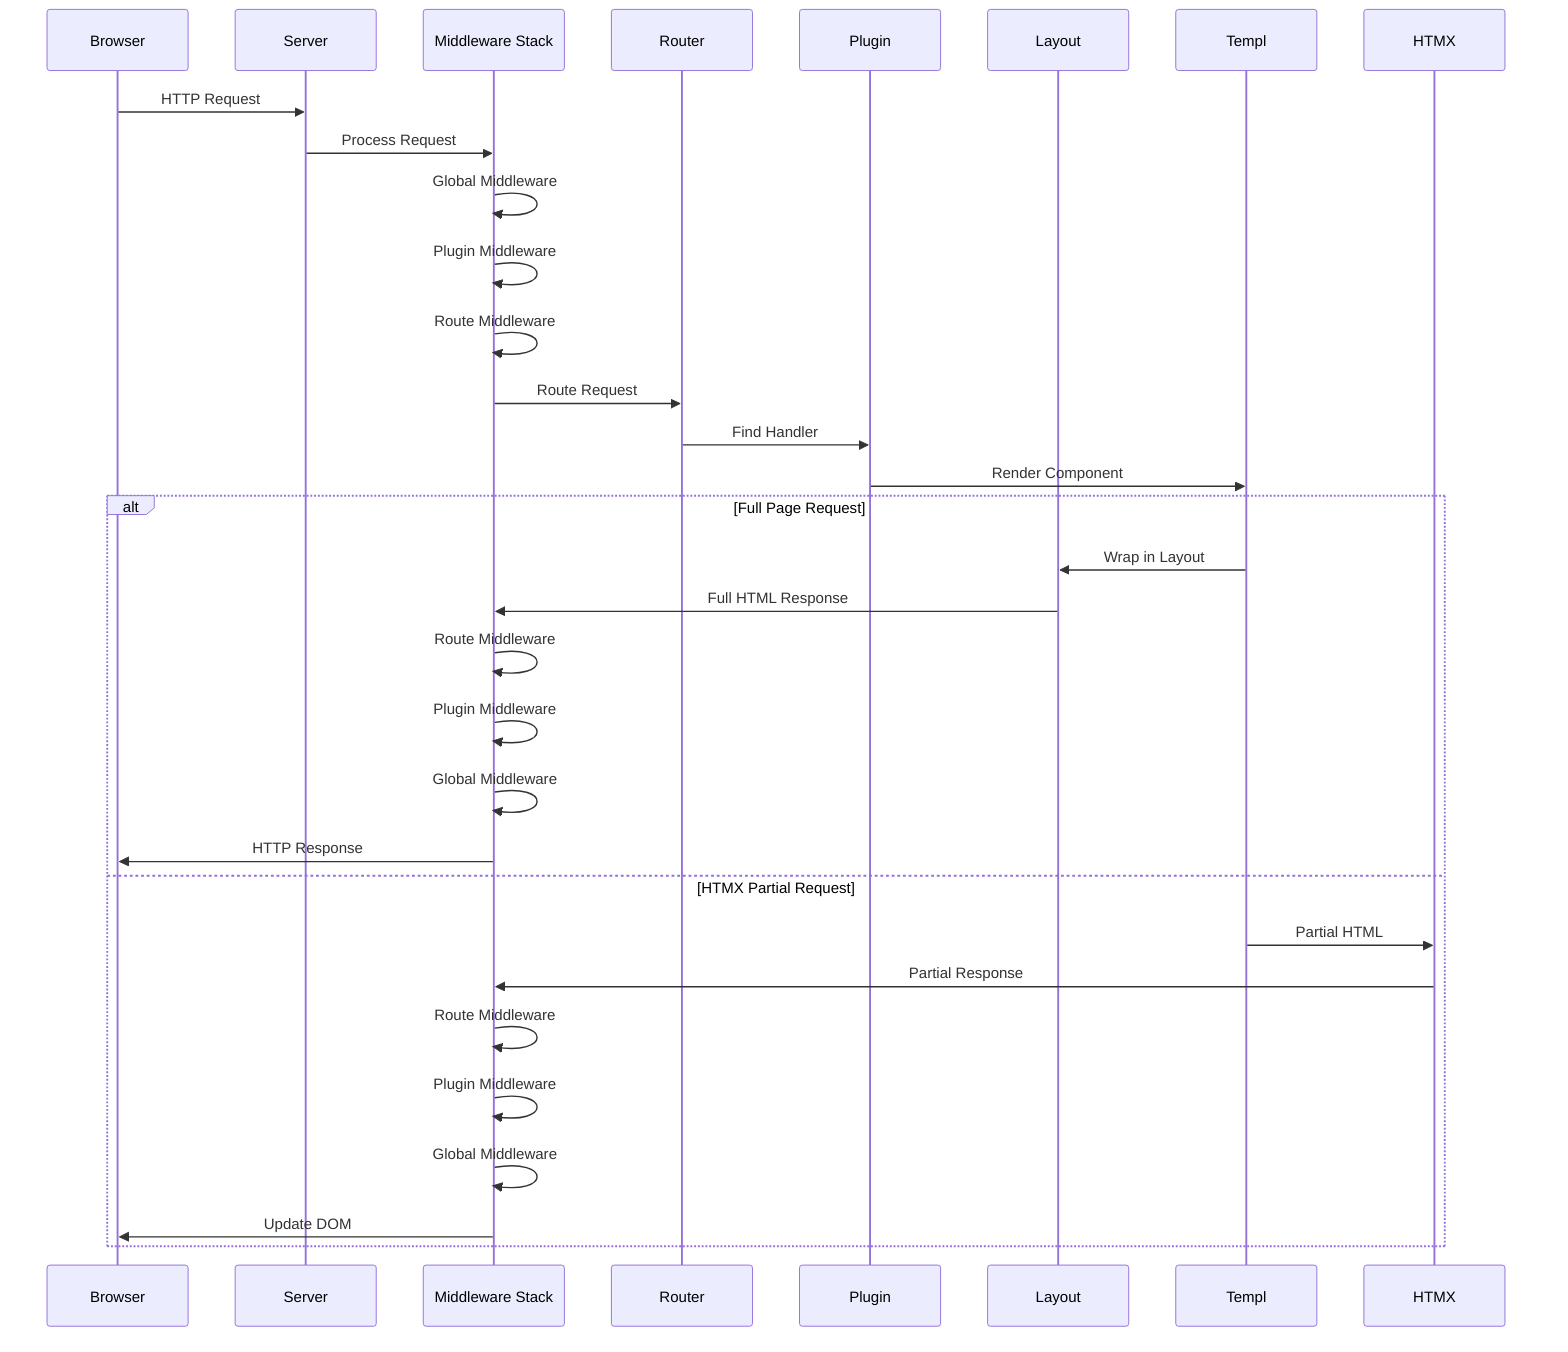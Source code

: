 sequenceDiagram
    participant Browser
    participant Server
    participant MW as Middleware Stack
    participant Router
    participant Plugin
    participant Layout
    participant Templ
    participant HTMX

    Browser->>Server: HTTP Request
    Server->>MW: Process Request
    MW->>MW: Global Middleware
    MW->>MW: Plugin Middleware
    MW->>MW: Route Middleware
    MW->>Router: Route Request
    Router->>Plugin: Find Handler
    Plugin->>Templ: Render Component
    
    alt Full Page Request
        Templ->>Layout: Wrap in Layout
        Layout->>MW: Full HTML Response
        MW->>MW: Route Middleware
        MW->>MW: Plugin Middleware
        MW->>MW: Global Middleware
        MW->>Browser: HTTP Response
    else HTMX Partial Request
        Templ->>HTMX: Partial HTML
        HTMX->>MW: Partial Response
        MW->>MW: Route Middleware
        MW->>MW: Plugin Middleware
        MW->>MW: Global Middleware
        MW->>Browser: Update DOM
    end